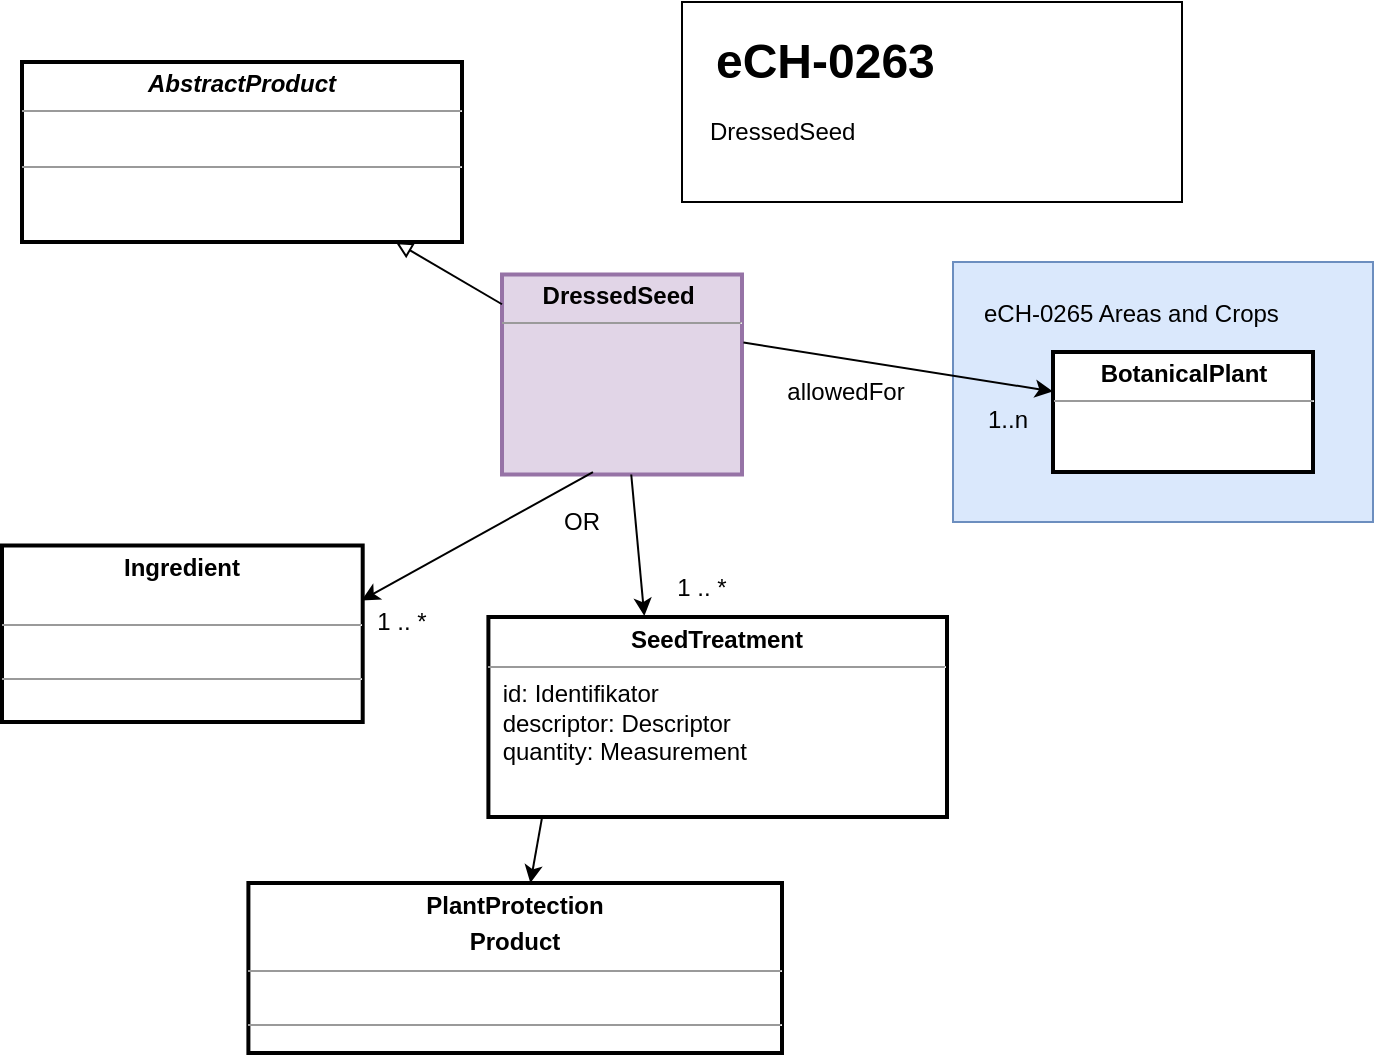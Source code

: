 <mxfile version="20.5.3" type="embed"><diagram name="Page-1" id="qBD6op3qUp-WdUlCAM_y"><mxGraphModel dx="1353" dy="704" grid="1" gridSize="10" guides="1" tooltips="1" connect="1" arrows="1" fold="1" page="1" pageScale="1" pageWidth="850" pageHeight="1100" math="0" shadow="0"><root><mxCell id="0"/><mxCell id="1" parent="0"/><mxCell id="JcgW60MsCZc10wQ-YEEx-3" value="v&amp;nbsp; &amp;nbsp; &amp;nbsp; &amp;nbsp; &amp;nbsp; &amp;nbsp; &amp;nbsp;&amp;nbsp;" style="rounded=0;whiteSpace=wrap;html=1;fillColor=#dae8fc;strokeColor=#6c8ebf;fontFamily=Helvetica;" parent="1" vertex="1"><mxGeometry x="-334.5" y="200" width="210" height="130" as="geometry"/></mxCell><mxCell id="JcgW60MsCZc10wQ-YEEx-4" value="&lt;p style=&quot;margin:0px;margin-top:4px;text-align:center;&quot;&gt;&lt;b&gt;PlantProtection&lt;/b&gt;&lt;/p&gt;&lt;p style=&quot;margin:0px;margin-top:4px;text-align:center;&quot;&gt;&lt;b&gt;Product&lt;/b&gt;&lt;/p&gt;&lt;hr size=&quot;1&quot;&gt;&lt;p style=&quot;margin:0px;margin-left:4px;&quot;&gt;&amp;nbsp;&lt;br&gt;&lt;/p&gt;&lt;hr size=&quot;1&quot;&gt;&lt;p style=&quot;margin:0px;margin-left:4px;&quot;&gt;&lt;br&gt;&lt;/p&gt;" style="verticalAlign=top;align=left;overflow=fill;fontSize=12;fontFamily=Helvetica;html=1;sketch=0;strokeWidth=2;" parent="1" vertex="1"><mxGeometry x="-686.8" y="510.5" width="266.8" height="85" as="geometry"/></mxCell><mxCell id="JcgW60MsCZc10wQ-YEEx-5" value="&lt;p style=&quot;margin:0px;margin-top:4px;text-align:center;&quot;&gt;&lt;b&gt;DressedSeed&lt;/b&gt;&lt;span style=&quot;background-color: initial; text-align: left;&quot;&gt;&amp;nbsp;&lt;/span&gt;&lt;/p&gt;&lt;hr size=&quot;1&quot;&gt;&lt;p style=&quot;margin:0px;margin-left:4px;&quot;&gt;&lt;br&gt;&lt;/p&gt;" style="verticalAlign=top;align=left;overflow=fill;fontSize=12;fontFamily=Helvetica;html=1;sketch=0;strokeWidth=2;fillColor=#e1d5e7;strokeColor=#9673a6;" parent="1" vertex="1"><mxGeometry x="-560" y="206.25" width="120" height="100" as="geometry"/></mxCell><mxCell id="JcgW60MsCZc10wQ-YEEx-8" value="eCH-0265 Areas and Crops" style="text;html=1;strokeColor=none;fillColor=none;align=left;verticalAlign=middle;whiteSpace=wrap;rounded=0;strokeWidth=2;fontFamily=Helvetica;" parent="1" vertex="1"><mxGeometry x="-320.75" y="216.25" width="202.5" height="18.75" as="geometry"/></mxCell><mxCell id="JcgW60MsCZc10wQ-YEEx-11" value="" style="endArrow=classic;html=1;sketch=0;fontFamily=Helvetica;curved=1;exitX=1.006;exitY=0.34;exitDx=0;exitDy=0;exitPerimeter=0;" parent="1" source="JcgW60MsCZc10wQ-YEEx-5" target="JcgW60MsCZc10wQ-YEEx-12" edge="1"><mxGeometry width="50" height="50" relative="1" as="geometry"><mxPoint x="-409.225" y="812" as="sourcePoint"/><mxPoint x="-396.148" y="875" as="targetPoint"/></mxGeometry></mxCell><mxCell id="JcgW60MsCZc10wQ-YEEx-12" value="&lt;p style=&quot;margin:0px;margin-top:4px;text-align:center;&quot;&gt;&lt;b&gt;BotanicalPlant&lt;/b&gt;&lt;/p&gt;&lt;hr size=&quot;1&quot;&gt;&lt;p style=&quot;margin:0px;margin-left:4px;&quot;&gt;&lt;br&gt;&lt;/p&gt;" style="verticalAlign=top;align=left;overflow=fill;fontSize=12;fontFamily=Helvetica;html=1;sketch=0;strokeWidth=2;" parent="1" vertex="1"><mxGeometry x="-284.5" y="245" width="130" height="60" as="geometry"/></mxCell><mxCell id="JcgW60MsCZc10wQ-YEEx-14" value="&lt;p style=&quot;margin:0px;margin-top:4px;text-align:center;&quot;&gt;&lt;b&gt;SeedTreatment&lt;/b&gt;&lt;/p&gt;&lt;hr size=&quot;1&quot;&gt;&lt;p style=&quot;margin:0px;margin-left:4px;&quot;&gt;&amp;nbsp;id: Identifikator&amp;nbsp;&lt;br&gt;&lt;/p&gt;&lt;p style=&quot;margin:0px;margin-left:4px;&quot;&gt;&amp;nbsp;descriptor: Descriptor&lt;/p&gt;&lt;p style=&quot;margin:0px;margin-left:4px;&quot;&gt;&amp;nbsp;quantity: Measurement&lt;/p&gt;&lt;p style=&quot;margin:0px;margin-left:4px;&quot;&gt;&lt;br&gt;&lt;/p&gt;" style="verticalAlign=top;align=left;overflow=fill;fontSize=12;fontFamily=Helvetica;html=1;sketch=0;strokeWidth=2;" parent="1" vertex="1"><mxGeometry x="-566.8" y="377.5" width="229.3" height="100" as="geometry"/></mxCell><mxCell id="JcgW60MsCZc10wQ-YEEx-15" value="" style="endArrow=classic;html=1;sketch=0;fontFamily=Helvetica;curved=1;entryX=0.34;entryY=-0.005;entryDx=0;entryDy=0;entryPerimeter=0;" parent="1" source="JcgW60MsCZc10wQ-YEEx-5" target="JcgW60MsCZc10wQ-YEEx-14" edge="1"><mxGeometry width="50" height="50" relative="1" as="geometry"><mxPoint x="-667.5" y="524" as="sourcePoint"/><mxPoint x="-400.051" y="844.5" as="targetPoint"/></mxGeometry></mxCell><mxCell id="JcgW60MsCZc10wQ-YEEx-16" value="" style="endArrow=classic;html=1;sketch=0;fontFamily=Helvetica;curved=1;exitX=0.117;exitY=1.002;exitDx=0;exitDy=0;exitPerimeter=0;" parent="1" source="JcgW60MsCZc10wQ-YEEx-14" target="JcgW60MsCZc10wQ-YEEx-4" edge="1"><mxGeometry width="50" height="50" relative="1" as="geometry"><mxPoint x="-578.506" y="537.5" as="sourcePoint"/><mxPoint x="-329.0" y="1038.1" as="targetPoint"/></mxGeometry></mxCell><mxCell id="JcgW60MsCZc10wQ-YEEx-17" value="allowedFor" style="text;html=1;strokeColor=none;fillColor=none;align=center;verticalAlign=middle;whiteSpace=wrap;rounded=0;fontFamily=Helvetica;" parent="1" vertex="1"><mxGeometry x="-418.5" y="250" width="60" height="30" as="geometry"/></mxCell><mxCell id="JcgW60MsCZc10wQ-YEEx-18" value="1 .. *" style="text;html=1;strokeColor=none;fillColor=none;align=center;verticalAlign=middle;whiteSpace=wrap;rounded=0;fontFamily=Helvetica;" parent="1" vertex="1"><mxGeometry x="-530" y="347.5" width="140" height="30" as="geometry"/></mxCell><mxCell id="JcgW60MsCZc10wQ-YEEx-19" value="1..n" style="text;html=1;strokeColor=none;fillColor=none;align=center;verticalAlign=middle;whiteSpace=wrap;rounded=0;fontFamily=Helvetica;" parent="1" vertex="1"><mxGeometry x="-337.5" y="263.5" width="60" height="30" as="geometry"/></mxCell><mxCell id="JcgW60MsCZc10wQ-YEEx-22" value="&lt;p style=&quot;margin:0px;margin-top:4px;text-align:center;&quot;&gt;&lt;b&gt;Ingredient&lt;/b&gt;&lt;/p&gt;&amp;nbsp;&lt;hr size=&quot;1&quot;&gt;&lt;p style=&quot;margin:0px;margin-left:4px;&quot;&gt;&amp;nbsp;&lt;br&gt;&lt;/p&gt;&lt;hr size=&quot;1&quot;&gt;&lt;p style=&quot;margin:0px;margin-left:4px;&quot;&gt;&lt;br&gt;&lt;/p&gt;" style="verticalAlign=top;align=left;overflow=fill;fontSize=12;fontFamily=Helvetica;html=1;sketch=0;strokeWidth=2;" parent="1" vertex="1"><mxGeometry x="-810" y="341.75" width="180.35" height="88.25" as="geometry"/></mxCell><mxCell id="JcgW60MsCZc10wQ-YEEx-23" value="" style="endArrow=classic;html=1;sketch=0;fontFamily=Helvetica;curved=1;exitX=0.379;exitY=0.988;exitDx=0;exitDy=0;exitPerimeter=0;entryX=0.997;entryY=0.311;entryDx=0;entryDy=0;entryPerimeter=0;" parent="1" source="JcgW60MsCZc10wQ-YEEx-5" target="JcgW60MsCZc10wQ-YEEx-22" edge="1"><mxGeometry width="50" height="50" relative="1" as="geometry"><mxPoint x="-513" y="316" as="sourcePoint"/><mxPoint x="-479" y="387" as="targetPoint"/></mxGeometry></mxCell><mxCell id="JcgW60MsCZc10wQ-YEEx-24" value="1 .. *" style="text;html=1;strokeColor=none;fillColor=none;align=center;verticalAlign=middle;whiteSpace=wrap;rounded=0;fontFamily=Helvetica;" parent="1" vertex="1"><mxGeometry x="-680" y="365" width="140" height="30" as="geometry"/></mxCell><mxCell id="JcgW60MsCZc10wQ-YEEx-25" value="OR" style="text;html=1;strokeColor=none;fillColor=none;align=center;verticalAlign=middle;whiteSpace=wrap;rounded=0;fontFamily=Helvetica;" parent="1" vertex="1"><mxGeometry x="-590" y="315" width="140" height="30" as="geometry"/></mxCell><mxCell id="2" value="" style="rounded=0;whiteSpace=wrap;html=1;fontFamily=Helvetica;" parent="1" vertex="1"><mxGeometry x="-470" y="70" width="250" height="100" as="geometry"/></mxCell><mxCell id="3" value="&lt;h1&gt;&lt;span style=&quot;background-color: initial;&quot;&gt;eCH-0263&lt;/span&gt;&lt;/h1&gt;&lt;div&gt;&lt;br&gt;&lt;/div&gt;" style="text;html=1;strokeColor=none;fillColor=none;spacing=5;spacingTop=-20;whiteSpace=wrap;overflow=hidden;rounded=0;strokeWidth=2;fontFamily=Helvetica;" parent="1" vertex="1"><mxGeometry x="-458.5" y="80" width="195.7" height="80" as="geometry"/></mxCell><mxCell id="4" value="DressedSeed" style="text;html=1;strokeColor=none;fillColor=none;align=left;verticalAlign=middle;whiteSpace=wrap;rounded=0;strokeWidth=2;fontFamily=Helvetica;" parent="1" vertex="1"><mxGeometry x="-458.5" y="120" width="226.4" height="30" as="geometry"/></mxCell><mxCell id="5" value="&lt;p style=&quot;margin:0px;margin-top:4px;text-align:center;&quot;&gt;&lt;b&gt;&lt;i&gt;AbstractProduct&lt;/i&gt;&lt;/b&gt;&lt;/p&gt;&lt;hr size=&quot;1&quot;&gt;&lt;p style=&quot;margin:0px;margin-left:4px;&quot;&gt;&lt;br&gt;&lt;/p&gt;&lt;hr size=&quot;1&quot;&gt;&lt;p style=&quot;margin:0px;margin-left:4px;&quot;&gt;&lt;br&gt;&lt;/p&gt;" style="verticalAlign=top;align=left;overflow=fill;fontSize=12;fontFamily=Helvetica;html=1;sketch=0;strokeWidth=2;" parent="1" vertex="1"><mxGeometry x="-800" y="100" width="220" height="90" as="geometry"/></mxCell><mxCell id="6" value="" style="endArrow=block;html=1;sketch=0;fontFamily=Helvetica;curved=1;endFill=0;" parent="1" source="JcgW60MsCZc10wQ-YEEx-5" target="5" edge="1"><mxGeometry width="50" height="50" relative="1" as="geometry"><mxPoint x="-992.5" y="443.913" as="sourcePoint"/><mxPoint x="-1214.88" y="662.325" as="targetPoint"/></mxGeometry></mxCell></root></mxGraphModel></diagram></mxfile>